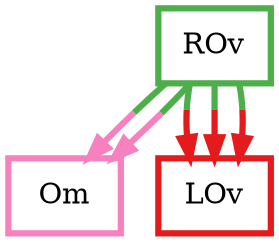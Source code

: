 digraph barS {
	{
		rank=same
	2 [shape=box,penwidth=3,colorscheme=set19,color=3,label="ROv"]
	}
	{
		rank=same
		1 [shape=box,penwidth=3,colorscheme=set19,color=8,label="Om"]
		0 [shape=box,penwidth=3,colorscheme=set19,color=1,label="LOv"]
	}
	2 -> 0 [penwidth=3,colorscheme=set19,color="3;0.5:1"]
	2 -> 1 [penwidth=3,colorscheme=set19,color="3;0.5:8"]
	2 -> 0 [penwidth=3,colorscheme=set19,color="3;0.5:1"]
	2 -> 0 [penwidth=3,colorscheme=set19,color="3;0.5:1"]
	2 -> 1 [penwidth=3,colorscheme=set19,color="3;0.5:8"]
}
